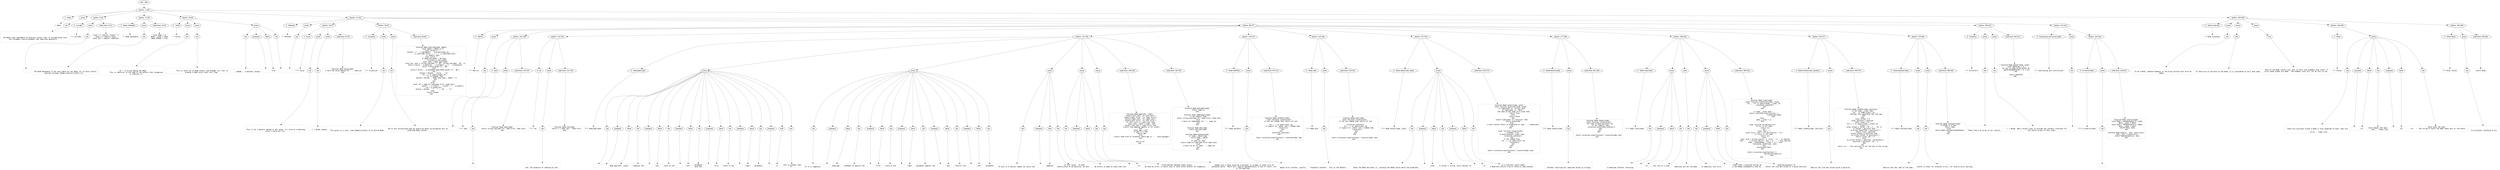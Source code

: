 digraph hierarchy {

node [fontname=Helvetica]
edge [style=dashed]

doc_0 [label="doc - 464"]


doc_0 -> { section_1}
{rank=same; section_1}

section_1 [label="section: 1-434"]


section_1 -> { header_2 prose_3 section_4 section_5 section_6 section_7 section_8}
{rank=same; header_2 prose_3 section_4 section_5 section_6 section_7 section_8}

header_2 [label="1 : Node"]

prose_3 [label="prose"]

section_4 [label="section: 8-16"]

section_5 [label="section: 17-28"]

section_6 [label="section: 29-40"]

section_7 [label="section: 41-412"]

section_8 [label="section: 435-454"]


header_2 -> leaf_9
leaf_9  [color=Gray,shape=rectangle,fontname=Inconsolata,label="* Node"]
prose_3 -> { raw_10}
{rank=same; raw_10}

raw_10 [label="raw"]


raw_10 -> leaf_11
leaf_11  [color=Gray,shape=rectangle,fontname=Inconsolata,label="


  The Node class implements an abstract syntax tree, in collaboration with
the [[Grammar class][/grammar] and lpeg more generally.  

"]
section_4 -> { header_12 prose_13 codeblock_14}
{rank=same; header_12 prose_13 codeblock_14}

header_12 [label="3 : includes"]

prose_13 [label="prose"]

codeblock_14 [label="code block 10-14"]


header_12 -> leaf_15
leaf_15  [color=Gray,shape=rectangle,fontname=Inconsolata,label="*** includes"]
prose_13 -> { raw_16}
{rank=same; raw_16}

raw_16 [label="raw"]


raw_16 -> leaf_17
leaf_17  [color=Gray,shape=rectangle,fontname=Inconsolata,label="
"]
codeblock_14 -> leaf_18
leaf_18  [color=Gray,shape=rectangle,fontname=Inconsolata,label="local s = require \"status\" ()
local a = require \"ansi\"
local dot = require \"node/dot\""]
section_5 -> { header_19 prose_20 codeblock_21}
{rank=same; header_19 prose_20 codeblock_21}

header_19 [label="2 : Node metatable"]

prose_20 [label="prose"]

codeblock_21 [label="code block 22-26"]


header_19 -> leaf_22
leaf_22  [color=Gray,shape=rectangle,fontname=Inconsolata,label="** Node metatable"]
prose_20 -> { raw_23}
{rank=same; raw_23}

raw_23 [label="raw"]


raw_23 -> leaf_24
leaf_24  [color=Gray,shape=rectangle,fontname=Inconsolata,label="

  The Node metatable is the root table for any Node, all of which should
subclass through [[Node:inherit()][httk://]].
"]
codeblock_21 -> leaf_25
leaf_25  [color=Gray,shape=rectangle,fontname=Inconsolata,label="local Node = {}
Node.__index = Node
Node.isNode = true"]
section_6 -> { header_26 prose_27 prose_28 prose_29}
{rank=same; header_26 prose_27 prose_28 prose_29}

header_26 [label="2 : Fields"]

prose_27 [label="prose"]

prose_28 [label="prose"]

prose_29 [label="prose"]


header_26 -> leaf_30
leaf_30  [color=Gray,shape=rectangle,fontname=Inconsolata,label="** Fields"]
prose_27 -> { raw_31}
{rank=same; raw_31}

raw_31 [label="raw"]


raw_31 -> leaf_32
leaf_32  [color=Gray,shape=rectangle,fontname=Inconsolata,label="

   - id :  A string naming the Node. 
           This is identical to the name of the pattern that recognizes
           or captures it.
"]
prose_28 -> { raw_33}
{rank=same; raw_33}

raw_33 [label="raw"]


raw_33 -> leaf_34
leaf_34  [color=Gray,shape=rectangle,fontname=Inconsolata,label="
           This is never set on Node itself, and Grammar will fail to
           produce a Node which lacks this flag. 
"]
prose_29 -> { raw_35 prespace_36 literal_37 raw_38}
{rank=same; raw_35 prespace_36 literal_37 raw_38}

raw_35 [label="raw"]

prespace_36 [label="prespace"]

literal_37 [label="literal"]

raw_38 [label="raw"]


raw_35 -> leaf_39
leaf_39  [color=Gray,shape=rectangle,fontname=Inconsolata,label="
   - isNode :  A boolean, always"]
prespace_36 -> leaf_40
leaf_40  [color=Gray,shape=rectangle,fontname=Inconsolata,label=" "]
literal_37 -> leaf_41
leaf_41  [color=Gray,shape=rectangle,fontname=Inconsolata,label="true"]
raw_38 -> leaf_42
leaf_42  [color=Gray,shape=rectangle,fontname=Inconsolata,label=".

"]
section_7 -> { header_43 prose_44 section_45 section_46 section_47 section_48 section_49}
{rank=same; header_43 prose_44 section_45 section_46 section_47 section_48 section_49}

header_43 [label="2 : Methods"]

prose_44 [label="prose"]

section_45 [label="section: 44-57"]

section_46 [label="section: 58-97"]

section_47 [label="section: 98-377"]

section_48 [label="section: 395-412"]

section_49 [label="section: 413-415"]


header_43 -> leaf_50
leaf_50  [color=Gray,shape=rectangle,fontname=Inconsolata,label="** Methods"]
prose_44 -> { raw_51}
{rank=same; raw_51}

raw_51 [label="raw"]


raw_51 -> leaf_52
leaf_52  [color=Gray,shape=rectangle,fontname=Inconsolata,label="

"]
section_45 -> { header_53 prose_54 prose_55 codeblock_56}
{rank=same; header_53 prose_54 prose_55 codeblock_56}

header_53 [label="4 : toLua"]

prose_54 [label="prose"]

prose_55 [label="prose"]

codeblock_56 [label="code block 51-55"]


header_53 -> leaf_57
leaf_57  [color=Gray,shape=rectangle,fontname=Inconsolata,label="**** toLua"]
prose_54 -> { raw_58}
{rank=same; raw_58}

raw_58 [label="raw"]


raw_58 -> leaf_59
leaf_59  [color=Gray,shape=rectangle,fontname=Inconsolata,label="

This is not a general method in any sense, it's here as a backstop
while I build out Clu. 
"]
prose_55 -> { raw_60}
{rank=same; raw_60}

raw_60 [label="raw"]


raw_60 -> leaf_61
leaf_61  [color=Gray,shape=rectangle,fontname=Inconsolata,label="
  - [ ] #todo remove
"]
codeblock_56 -> leaf_62
leaf_62  [color=Gray,shape=rectangle,fontname=Inconsolata,label="function Node.toLua(node)
  s:halt(\"No toLua method for \" .. node.id)
end"]
section_46 -> { header_63 prose_64 prose_65 codeblock_66}
{rank=same; header_63 prose_64 prose_65 codeblock_66}

header_63 [label="3 : Visualizer"]

prose_64 [label="prose"]

prose_65 [label="prose"]

codeblock_66 [label="code block 65-96"]


header_63 -> leaf_67
leaf_67  [color=Gray,shape=rectangle,fontname=Inconsolata,label="*** Visualizer"]
prose_64 -> { raw_68}
{rank=same; raw_68}

raw_68 [label="raw"]


raw_68 -> leaf_69
leaf_69  [color=Gray,shape=rectangle,fontname=Inconsolata,label="

This gives us a nice, tree-shaped printout of an entire Node.
"]
prose_65 -> { raw_70}
{rank=same; raw_70}

raw_70 [label="raw"]


raw_70 -> leaf_71
leaf_71  [color=Gray,shape=rectangle,fontname=Inconsolata,label="
We're less disciplined than we should be about up-assigning this to
inherited Node classes. 
"]
codeblock_66 -> leaf_72
leaf_72  [color=Gray,shape=rectangle,fontname=Inconsolata,label="function Node.toString(node, depth)
   local depth = depth or 0
   local phrase = \"\"
   phrase = (\"  \"):rep(depth) .. a.bright(node.id) .. \"    \"
      .. a.cyan(node.first) .. \"-\" .. a.cyan(node.last)
   if node[1] then
      local extra = \"    \"
      if Node.len(node) > 56 then
         --  Truncate in the middle
         local span = Node.span(node)
         local pre, post = string.sub(span, 1, 26), string.sub(span, -26, -1)
         extra = extra .. a.dim(pre) .. a.bright(\"………\") .. a.dim(post)
         extra = extra:gsub(\"\\n\", \"◼︎\")
      else
         extra = extra .. a.dim(Node.span(node):gsub(\"\\n\", \"◼︎\"))
      end
      phrase = phrase .. extra .. \"\\n\"
      for _,v in ipairs(node) do
         if (v.isNode) then
            phrase = phrase .. Node.toString(v, depth + 1)
         end
      end
   else
      local val = node.str:sub(node.first, node.last)
                          :gsub(\" \", a.clear() .. a.dim(\"_\") .. a.green())
      val = a.green(val)
      phrase = phrase .. \"    \" .. val  .. \"\\n\"
   end
   return phrase
end"]
section_47 -> { header_73 prose_74 section_75 section_76 section_77 section_78 section_79 section_80 section_81 section_82 section_83 section_84}
{rank=same; header_73 prose_74 section_75 section_76 section_77 section_78 section_79 section_80 section_81 section_82 section_83 section_84}

header_73 [label="3 : Metrics"]

prose_74 [label="prose"]

section_75 [label="section: 101-109"]

section_76 [label="section: 110-120"]

section_77 [label="section: 121-192"]

section_78 [label="section: 193-213"]

section_79 [label="section: 214-236"]

section_80 [label="section: 237-276"]

section_81 [label="section: 277-295"]

section_82 [label="section: 296-344"]

section_83 [label="section: 345-377"]

section_84 [label="section: 378-394"]


header_73 -> leaf_85
leaf_85  [color=Gray,shape=rectangle,fontname=Inconsolata,label="*** Metrics"]
prose_74 -> { raw_86}
{rank=same; raw_86}

raw_86 [label="raw"]


raw_86 -> leaf_87
leaf_87  [color=Gray,shape=rectangle,fontname=Inconsolata,label="

"]
section_75 -> { header_88 prose_89 codeblock_90}
{rank=same; header_88 prose_89 codeblock_90}

header_88 [label="4 : span"]

prose_89 [label="prose"]

codeblock_90 [label="code block 103-107"]


header_88 -> leaf_91
leaf_91  [color=Gray,shape=rectangle,fontname=Inconsolata,label="**** span"]
prose_89 -> { raw_92}
{rank=same; raw_92}

raw_92 [label="raw"]


raw_92 -> leaf_93
leaf_93  [color=Gray,shape=rectangle,fontname=Inconsolata,label="
"]
codeblock_90 -> leaf_94
leaf_94  [color=Gray,shape=rectangle,fontname=Inconsolata,label="function Node.span(node)
   return string.sub(node.str, node.first, node.last)
end"]
section_76 -> { header_95 prose_96 codeblock_97}
{rank=same; header_95 prose_96 codeblock_97}

header_95 [label="4 : len"]

prose_96 [label="prose"]

codeblock_97 [label="code block 114-118"]


header_95 -> leaf_98
leaf_98  [color=Gray,shape=rectangle,fontname=Inconsolata,label="**** len"]
prose_96 -> { raw_99}
{rank=same; raw_99}

raw_99 [label="raw"]


raw_99 -> leaf_100
leaf_100  [color=Gray,shape=rectangle,fontname=Inconsolata,label="

ahh, the pleasure of indexing by one. 
"]
codeblock_97 -> leaf_101
leaf_101  [color=Gray,shape=rectangle,fontname=Inconsolata,label="function Node.len(node)
    return 1 + node.last - node.first
end"]
section_77 -> { header_102 prose_103 prose_104 prose_105 prose_106 prose_107 codeblock_108 codeblock_109}
{rank=same; header_102 prose_103 prose_104 prose_105 prose_106 prose_107 codeblock_108 codeblock_109}

header_102 [label="4 : Node:gap(node)"]

prose_103 [label="prose"]

prose_104 [label="prose"]

prose_105 [label="prose"]

prose_106 [label="prose"]

prose_107 [label="prose"]

codeblock_108 [label="code block 140-160"]

codeblock_109 [label="code block 163-191"]


header_102 -> leaf_110
leaf_110  [color=Gray,shape=rectangle,fontname=Inconsolata,label="**** Node:gap(node)"]
prose_103 -> { raw_111 prespace_112 literal_113 raw_114 prespace_115 literal_116 raw_117 prespace_118 literal_119 raw_120 prespace_121 literal_122 raw_123 prespace_124 literal_125 raw_126 prespace_127 bold_128 raw_129}
{rank=same; raw_111 prespace_112 literal_113 raw_114 prespace_115 literal_116 raw_117 prespace_118 literal_119 raw_120 prespace_121 literal_122 raw_123 prespace_124 literal_125 raw_126 prespace_127 bold_128 raw_129}

raw_111 [label="raw"]

prespace_112 [label="prespace"]

literal_113 [label="literal"]

raw_114 [label="raw"]

prespace_115 [label="prespace"]

literal_116 [label="literal"]

raw_117 [label="raw"]

prespace_118 [label="prespace"]

literal_119 [label="literal"]

raw_120 [label="raw"]

prespace_121 [label="prespace"]

literal_122 [label="literal"]

raw_123 [label="raw"]

prespace_124 [label="prespace"]

literal_125 [label="literal"]

raw_126 [label="raw"]

prespace_127 [label="prespace"]

bold_128 [label="bold"]

raw_129 [label="raw"]


raw_111 -> leaf_130
leaf_130  [color=Gray,shape=rectangle,fontname=Inconsolata,label=""]
prespace_112 -> leaf_131
leaf_131  [color=Gray,shape=rectangle,fontname=Inconsolata,label=""]
literal_113 -> leaf_132
leaf_132  [color=Gray,shape=rectangle,fontname=Inconsolata,label="Node.gap(left, right)"]
raw_114 -> leaf_133
leaf_133  [color=Gray,shape=rectangle,fontname=Inconsolata,label=" compares the"]
prespace_115 -> leaf_134
leaf_134  [color=Gray,shape=rectangle,fontname=Inconsolata,label=" "]
literal_116 -> leaf_135
leaf_135  [color=Gray,shape=rectangle,fontname=Inconsolata,label="last"]
raw_117 -> leaf_136
leaf_136  [color=Gray,shape=rectangle,fontname=Inconsolata,label=" field of the"]
prespace_118 -> leaf_137
leaf_137  [color=Gray,shape=rectangle,fontname=Inconsolata,label=" "]
literal_119 -> leaf_138
leaf_138  [color=Gray,shape=rectangle,fontname=Inconsolata,label="left"]
raw_120 -> leaf_139
leaf_139  [color=Gray,shape=rectangle,fontname=Inconsolata,label=" parameter
with the"]
prespace_121 -> leaf_140
leaf_140  [color=Gray,shape=rectangle,fontname=Inconsolata,label=" "]
literal_122 -> leaf_141
leaf_141  [color=Gray,shape=rectangle,fontname=Inconsolata,label="first"]
raw_123 -> leaf_142
leaf_142  [color=Gray,shape=rectangle,fontname=Inconsolata,label=" field of the"]
prespace_124 -> leaf_143
leaf_143  [color=Gray,shape=rectangle,fontname=Inconsolata,label=" "]
literal_125 -> leaf_144
leaf_144  [color=Gray,shape=rectangle,fontname=Inconsolata,label="right"]
raw_126 -> leaf_145
leaf_145  [color=Gray,shape=rectangle,fontname=Inconsolata,label=" parameter,"]
prespace_127 -> leaf_146
leaf_146  [color=Gray,shape=rectangle,fontname=Inconsolata,label=" "]
bold_128 -> leaf_147
leaf_147  [color=Gray,shape=rectangle,fontname=Inconsolata,label="if"]
raw_129 -> leaf_148
leaf_148  [color=Gray,shape=rectangle,fontname=Inconsolata,label=" this is greater than
0. 
"]
prose_104 -> { raw_149 prespace_150 literal_151 raw_152 prespace_153 literal_154 raw_155 prespace_156 literal_157 raw_158 prespace_159 literal_160 raw_161 prespace_162 literal_163 raw_164}
{rank=same; raw_149 prespace_150 literal_151 raw_152 prespace_153 literal_154 raw_155 prespace_156 literal_157 raw_158 prespace_159 literal_160 raw_161 prespace_162 literal_163 raw_164}

raw_149 [label="raw"]

prespace_150 [label="prespace"]

literal_151 [label="literal"]

raw_152 [label="raw"]

prespace_153 [label="prespace"]

literal_154 [label="literal"]

raw_155 [label="raw"]

prespace_156 [label="prespace"]

literal_157 [label="literal"]

raw_158 [label="raw"]

prespace_159 [label="prespace"]

literal_160 [label="literal"]

raw_161 [label="raw"]

prespace_162 [label="prespace"]

literal_163 [label="literal"]

raw_164 [label="raw"]


raw_149 -> leaf_165
leaf_165  [color=Gray,shape=rectangle,fontname=Inconsolata,label="
If it is negative,"]
prespace_150 -> leaf_166
leaf_166  [color=Gray,shape=rectangle,fontname=Inconsolata,label=" "]
literal_151 -> leaf_167
leaf_167  [color=Gray,shape=rectangle,fontname=Inconsolata,label="Node.gap"]
raw_152 -> leaf_168
leaf_168  [color=Gray,shape=rectangle,fontname=Inconsolata,label=" attempts to measure the"]
prespace_153 -> leaf_169
leaf_169  [color=Gray,shape=rectangle,fontname=Inconsolata,label=" "]
literal_154 -> leaf_170
leaf_170  [color=Gray,shape=rectangle,fontname=Inconsolata,label="first"]
raw_155 -> leaf_171
leaf_171  [color=Gray,shape=rectangle,fontname=Inconsolata,label=" field of the"]
prespace_156 -> leaf_172
leaf_172  [color=Gray,shape=rectangle,fontname=Inconsolata,label=""]
literal_157 -> leaf_173
leaf_173  [color=Gray,shape=rectangle,fontname=Inconsolata,label="right"]
raw_158 -> leaf_174
leaf_174  [color=Gray,shape=rectangle,fontname=Inconsolata,label=" parameter against the"]
prespace_159 -> leaf_175
leaf_175  [color=Gray,shape=rectangle,fontname=Inconsolata,label=" "]
literal_160 -> leaf_176
leaf_176  [color=Gray,shape=rectangle,fontname=Inconsolata,label="last"]
raw_161 -> leaf_177
leaf_177  [color=Gray,shape=rectangle,fontname=Inconsolata,label=" field of the"]
prespace_162 -> leaf_178
leaf_178  [color=Gray,shape=rectangle,fontname=Inconsolata,label=" "]
literal_163 -> leaf_179
leaf_179  [color=Gray,shape=rectangle,fontname=Inconsolata,label="left"]
raw_164 -> leaf_180
leaf_180  [color=Gray,shape=rectangle,fontname=Inconsolata,label=" parameter.
"]
prose_105 -> { raw_181 prespace_182 bold_183 raw_184}
{rank=same; raw_181 prespace_182 bold_183 raw_184}

raw_181 [label="raw"]

prespace_182 [label="prespace"]

bold_183 [label="bold"]

raw_184 [label="raw"]


raw_181 -> leaf_185
leaf_185  [color=Gray,shape=rectangle,fontname=Inconsolata,label="
If this is a natural number we return the"]
prespace_182 -> leaf_186
leaf_186  [color=Gray,shape=rectangle,fontname=Inconsolata,label=" "]
bold_183 -> leaf_187
leaf_187  [color=Gray,shape=rectangle,fontname=Inconsolata,label="negation"]
raw_184 -> leaf_188
leaf_188  [color=Gray,shape=rectangle,fontname=Inconsolata,label=" of this value.  If both
should prove to be positive, we halt. 
"]
prose_106 -> { raw_189 prespace_190 literal_191 raw_192}
{rank=same; raw_189 prespace_190 literal_191 raw_192}

raw_189 [label="raw"]

prespace_190 [label="prespace"]

literal_191 [label="literal"]

raw_192 [label="raw"]


raw_189 -> leaf_193
leaf_193  [color=Gray,shape=rectangle,fontname=Inconsolata,label="
No effort is made to check that the"]
prespace_190 -> leaf_194
leaf_194  [color=Gray,shape=rectangle,fontname=Inconsolata,label=" "]
literal_191 -> leaf_195
leaf_195  [color=Gray,shape=rectangle,fontname=Inconsolata,label="str"]
raw_192 -> leaf_196
leaf_196  [color=Gray,shape=rectangle,fontname=Inconsolata,label=" field matches between nodes unless
we have an error, in which case it could prove helpful for diagnosis.  
"]
prose_107 -> { raw_197}
{rank=same; raw_197}

raw_197 [label="raw"]


raw_197 -> leaf_198
leaf_198  [color=Gray,shape=rectangle,fontname=Inconsolata,label="
Indeed such a check would be a disaster in streams or other sort of
piecewise parse.  Which will require implementation in and of itself, but
in the meantime...
"]
codeblock_108 -> leaf_199
leaf_199  [color=Gray,shape=rectangle,fontname=Inconsolata,label="function Node.gap(left, right)
  assert(left.last, \"no left.last\")
  assert(right.first, \"no right.first\")
  assert(right.last, \"no right.last\")
  assert(left.first, \"no left.first\")
  if left.first >= right.last then
    local left, right = right, left
  elseif left.last > right.first then
    s:halt(\"overlapping regions or str issue\")
  end
  local gap = left
  if gap >= 0 then
    return gap
  else
    s:halt(\"some kind of situation where gap is \" .. tostring(gap))
  end

  return nil 
end"]
codeblock_109 -> leaf_200
leaf_200  [color=Gray,shape=rectangle,fontname=Inconsolata,label="function Node.dotLabel(node)
  return node.id
end

function Node.toMarkdown(node)
  if not node[1] then
    return string.sub(node.str, node.first, node.last)
  else
    s:halt(\"no toMarkdown for \" .. node.id)
  end
end

function Node.dot(node)
  return dot.dot(node)
end

function Node.toValue(node)
  if node.__VALUE then
    return node.__VALUE
  end
  if node.str then
    return node.str:sub(node.first,node.last)
  else
    s:halt(\"no str on node \" .. node.id)
  end
end
"]
section_78 -> { header_201 prose_202 codeblock_203}
{rank=same; header_201 prose_202 codeblock_203}

header_201 [label="4 : Node.walkPost"]

prose_202 [label="prose"]

codeblock_203 [label="code block 197-212"]


header_201 -> leaf_204
leaf_204  [color=Gray,shape=rectangle,fontname=Inconsolata,label="**** Node.walkPost"]
prose_202 -> { raw_205}
{rank=same; raw_205}

raw_205 [label="raw"]


raw_205 -> leaf_206
leaf_206  [color=Gray,shape=rectangle,fontname=Inconsolata,label="

Depth-first iterator, postfix 
"]
codeblock_203 -> leaf_207
leaf_207  [color=Gray,shape=rectangle,fontname=Inconsolata,label="function Node.walkPost(node)
    local function traverse(ast)
        if not ast.isNode then return nil end

        for _, v in ipairs(ast) do
            if type(v) == 'table' and v.isNode then
              traverse(v)
            end
        end
        coroutine.yield(ast)
    end

    return coroutine.wrap(function() traverse(node) end)
end"]
section_79 -> { header_208 prose_209 codeblock_210}
{rank=same; header_208 prose_209 codeblock_210}

header_208 [label="4 : Node.walk"]

prose_209 [label="prose"]

codeblock_210 [label="code block 218-234"]


header_208 -> leaf_211
leaf_211  [color=Gray,shape=rectangle,fontname=Inconsolata,label="**** Node.walk"]
prose_209 -> { raw_212}
{rank=same; raw_212}

raw_212 [label="raw"]


raw_212 -> leaf_213
leaf_213  [color=Gray,shape=rectangle,fontname=Inconsolata,label="

Presearch iterator.  This is the default. 
"]
codeblock_210 -> leaf_214
leaf_214  [color=Gray,shape=rectangle,fontname=Inconsolata,label="function Node.walk(node)
  local function traverse(ast)
    if not ast.isNode then return nil end

    coroutine.yield(ast)
    for _, v in ipairs(ast) do
      if type(v) == 'table' and v.isNode then
        traverse(v)
      end
    end
  end

  return coroutine.wrap(function() traverse(node) end)
end
"]
section_80 -> { header_215 prose_216 codeblock_217}
{rank=same; header_215 prose_216 codeblock_217}

header_215 [label="4 : Node.select(node, pred)"]

prose_216 [label="prose"]

codeblock_217 [label="code block 243-274"]


header_215 -> leaf_218
leaf_218  [color=Gray,shape=rectangle,fontname=Inconsolata,label="**** Node.select(node, pred)"]
prose_216 -> { raw_219 prespace_220 literal_221 raw_222 prespace_223 literal_224 raw_225}
{rank=same; raw_219 prespace_220 literal_221 raw_222 prespace_223 literal_224 raw_225}

raw_219 [label="raw"]

prespace_220 [label="prespace"]

literal_221 [label="literal"]

raw_222 [label="raw"]

prespace_223 [label="prespace"]

literal_224 [label="literal"]

raw_225 [label="raw"]


raw_219 -> leaf_226
leaf_226  [color=Gray,shape=rectangle,fontname=Inconsolata,label="

  Takes the Node and walks it, yielding the Nodes which match the predicate."]
prespace_220 -> leaf_227
leaf_227  [color=Gray,shape=rectangle,fontname=Inconsolata,label=""]
literal_221 -> leaf_228
leaf_228  [color=Gray,shape=rectangle,fontname=Inconsolata,label="pred"]
raw_222 -> leaf_229
leaf_229  [color=Gray,shape=rectangle,fontname=Inconsolata,label=" is either a string, which matches to"]
prespace_223 -> leaf_230
leaf_230  [color=Gray,shape=rectangle,fontname=Inconsolata,label=" "]
literal_224 -> leaf_231
leaf_231  [color=Gray,shape=rectangle,fontname=Inconsolata,label="id"]
raw_225 -> leaf_232
leaf_232  [color=Gray,shape=rectangle,fontname=Inconsolata,label=", or a function, which takes
a Node and returns true or false on some premise. 
"]
codeblock_217 -> leaf_233
leaf_233  [color=Gray,shape=rectangle,fontname=Inconsolata,label="function Node.select(node, pred)
   local function qualifies(node, pred)
      if type(pred) == 'string' then
         if type(node) == 'table' 
          and node.id and node.id == pred then
            return true
         else
            return false
         end
      elseif type(pred) == 'function' then
         return pred(node)
      else
         s:halt(\"cannot select on predicate of type \" .. type(pred))
      end
   end

   local function traverse(ast)
      -- breadth first
      if qualifies(ast, pred) then
         coroutine.yield(ast)
      end
      if ast.isNode then
         for _, v in ipairs(ast) do
            traverse(v)
         end
      end
   end

   return coroutine.wrap(function() traverse(node) end)
end"]
section_81 -> { header_234 prose_235 codeblock_236}
{rank=same; header_234 prose_235 codeblock_236}

header_234 [label="4 : Node.tokens(node)"]

prose_235 [label="prose"]

codeblock_236 [label="code block 281-293"]


header_234 -> leaf_237
leaf_237  [color=Gray,shape=rectangle,fontname=Inconsolata,label="**** Node.tokens(node)"]
prose_235 -> { raw_238}
{rank=same; raw_238}

raw_238 [label="raw"]


raw_238 -> leaf_239
leaf_239  [color=Gray,shape=rectangle,fontname=Inconsolata,label="

  Iterator returning all captured values as strings.
"]
codeblock_236 -> leaf_240
leaf_240  [color=Gray,shape=rectangle,fontname=Inconsolata,label="function Node.tokens(node)
  local function traverse(ast)
    for node in Node.walk(ast) do
      if not node[1] then
        coroutine.yield(node:toValue())
      end
    end
  end

  return coroutine.wrap(function() traverse(node) end)
end  "]
section_82 -> { header_241 prose_242 prose_243 prose_244 codeblock_245}
{rank=same; header_241 prose_242 prose_243 prose_244 codeblock_245}

header_241 [label="4 : Node.lines(node)"]

prose_242 [label="prose"]

prose_243 [label="prose"]

prose_244 [label="prose"]

codeblock_245 [label="code block 306-343"]


header_241 -> leaf_246
leaf_246  [color=Gray,shape=rectangle,fontname=Inconsolata,label="**** Node.lines(node)"]
prose_242 -> { raw_247 prespace_248 literal_249 raw_250}
{rank=same; raw_247 prespace_248 literal_249 raw_250}

raw_247 [label="raw"]

prespace_248 [label="prespace"]

literal_249 [label="literal"]

raw_250 [label="raw"]


raw_247 -> leaf_251
leaf_251  [color=Gray,shape=rectangle,fontname=Inconsolata,label="

A memoized iterator returning"]
prespace_248 -> leaf_252
leaf_252  [color=Gray,shape=rectangle,fontname=Inconsolata,label=" "]
literal_249 -> leaf_253
leaf_253  [color=Gray,shape=rectangle,fontname=Inconsolata,label="str"]
raw_250 -> leaf_254
leaf_254  [color=Gray,shape=rectangle,fontname=Inconsolata,label=" one line at a time. 
"]
prose_243 -> { raw_255}
{rank=same; raw_255}

raw_255 [label="raw"]


raw_255 -> leaf_256
leaf_256  [color=Gray,shape=rectangle,fontname=Inconsolata,label="
Newlines are not included.
"]
prose_244 -> { raw_257 prespace_258 literal_259 raw_260}
{rank=same; raw_257 prespace_258 literal_259 raw_260}

raw_257 [label="raw"]

prespace_258 [label="prespace"]

literal_259 [label="literal"]

raw_260 [label="raw"]


raw_257 -> leaf_261
leaf_261  [color=Gray,shape=rectangle,fontname=Inconsolata,label="
In addition, the first"]
prespace_258 -> leaf_262
leaf_262  [color=Gray,shape=rectangle,fontname=Inconsolata,label=" "]
literal_259 -> leaf_263
leaf_263  [color=Gray,shape=rectangle,fontname=Inconsolata,label="node:lines() traversal builds up
a sourcemap subsequently used by "]
raw_260 -> leaf_264
leaf_264  [color=Gray,shape=rectangle,fontname=Inconsolata,label="node:atLine(pos)= to
return the line and column of a given position.
"]
codeblock_245 -> leaf_265
leaf_265  [color=Gray,shape=rectangle,fontname=Inconsolata,label="function Node.lines(node)
  local function yieldLines(node, linum)
     for _, str in ipairs(node.__lines) do
        coroutine.yield(str)
      end
  end

  if node.__lines then
     return coroutine.wrap(function ()
                              yieldLines(node) 
                           end)
  else 
     node.__lines = {}
  end

  local function buildLines(str)
      if str == nil then
        return nil
      end
      local rest = \"\"
      local first, last = string.find(str, \"\\n\")
      if first == nil then 
        return nil
      else
        local line = string.sub(str, 1, first - 1) -- no newline
        rest       = string.sub(str, last + 1)    -- skip newline
        node.__lines[#node.__lines + 1] = line
        coroutine.yield(line, rest)
      end
      buildLines(rest)
  end

  return coroutine.wrap(function () 
                           buildLines(node.str) 
                        end)
end"]
section_83 -> { header_266 prose_267 codeblock_268}
{rank=same; header_266 prose_267 codeblock_268}

header_266 [label="4 : Node.linePos(node, position)"]

prose_267 [label="prose"]

codeblock_268 [label="code block 349-375"]


header_266 -> leaf_269
leaf_269  [color=Gray,shape=rectangle,fontname=Inconsolata,label="**** Node.linePos(node, position)"]
prose_267 -> { raw_270}
{rank=same; raw_270}

raw_270 [label="raw"]


raw_270 -> leaf_271
leaf_271  [color=Gray,shape=rectangle,fontname=Inconsolata,label="

Returns the line and column given a position. 
"]
codeblock_268 -> leaf_272
leaf_272  [color=Gray,shape=rectangle,fontname=Inconsolata,label="function Node.linePos(node, position)
   if not node.__lines then
      for _ in node:lines() do
        -- nothing, this generates the line map
      end
   end
   local offset = 0
   local position = position
   local linum = nil
   for i, v in ipairs(node.__lines) do
       linum = i
       local offset = offset + #v + 1 -- for nl
       if offset > position then
          io.write(\"newoffset > position\\n\")
          return linum, position
       elseif offset == position then
          io.write(\"offset == position\\n\")
          return linum, (#v + 1)
       else
          io.write(\"offset < position, iterating\\n\")
          position = position - #v - 1
       end
   end
   return nil -- this position is off the end of the string
end"]
section_84 -> { header_273 prose_274 prose_275 codeblock_276}
{rank=same; header_273 prose_274 prose_275 codeblock_276}

header_273 [label="4 : Node.lastLeaf(node)"]

prose_274 [label="prose"]

prose_275 [label="prose"]

codeblock_276 [label="code block 384-392"]


header_273 -> leaf_277
leaf_277  [color=Gray,shape=rectangle,fontname=Inconsolata,label="**** Node.lastLeaf(node)"]
prose_274 -> { raw_278}
{rank=same; raw_278}

raw_278 [label="raw"]


raw_278 -> leaf_279
leaf_279  [color=Gray,shape=rectangle,fontname=Inconsolata,label="

Returns the last leaf of the node.
"]
prose_275 -> { raw_280}
{rank=same; raw_280}

raw_280 [label="raw"]


raw_280 -> leaf_281
leaf_281  [color=Gray,shape=rectangle,fontname=Inconsolata,label="
Useful to check for terminal errors, for stop-on-error parsing. 
"]
codeblock_276 -> leaf_282
leaf_282  [color=Gray,shape=rectangle,fontname=Inconsolata,label="function Node.lastLeaf(node)
  if #node == 0 then 
    return node
  else
    return Node.lastLeaf(node[#node])
  end
end"]
section_48 -> { header_283 prose_284 prose_285 codeblock_286}
{rank=same; header_283 prose_284 prose_285 codeblock_286}

header_283 [label="3 : Collectors"]

prose_284 [label="prose"]

prose_285 [label="prose"]

codeblock_286 [label="code block 402-411"]


header_283 -> leaf_287
leaf_287  [color=Gray,shape=rectangle,fontname=Inconsolata,label="*** Collectors"]
prose_284 -> { raw_288}
{rank=same; raw_288}

raw_288 [label="raw"]


raw_288 -> leaf_289
leaf_289  [color=Gray,shape=rectangle,fontname=Inconsolata,label="

These return an array of all results. 
"]
prose_285 -> { raw_290}
{rank=same; raw_290}

raw_290 [label="raw"]


raw_290 -> leaf_291
leaf_291  [color=Gray,shape=rectangle,fontname=Inconsolata,label="
- [ ] #todo  Add a Forest class to provide the iterator interface for
             the return arrays of this class.
"]
codeblock_286 -> leaf_292
leaf_292  [color=Gray,shape=rectangle,fontname=Inconsolata,label="function Node.gather(node, pred)
  local gathered = {}
  for ast in node:select(pred) do
    gathered[#gathered + 1] = ast
  end
  
  return gathered
end"]
section_49 -> { header_293 prose_294 section_295}
{rank=same; header_293 prose_294 section_295}

header_293 [label="3 : Subclassing and construction"]

prose_294 [label="prose"]

section_295 [label="section: 416-434"]


header_293 -> leaf_296
leaf_296  [color=Gray,shape=rectangle,fontname=Inconsolata,label="*** Subclassing and construction"]
prose_294 -> { raw_297}
{rank=same; raw_297}

raw_297 [label="raw"]


raw_297 -> leaf_298
leaf_298  [color=Gray,shape=rectangle,fontname=Inconsolata,label="

"]
section_295 -> { header_299 prose_300 codeblock_301}
{rank=same; header_299 prose_300 codeblock_301}

header_299 [label="4 : N.inherit(node)"]

prose_300 [label="prose"]

codeblock_301 [label="code block 418-432"]


header_299 -> leaf_302
leaf_302  [color=Gray,shape=rectangle,fontname=Inconsolata,label="**** N.inherit(node)"]
prose_300 -> { raw_303}
{rank=same; raw_303}

raw_303 [label="raw"]


raw_303 -> leaf_304
leaf_304  [color=Gray,shape=rectangle,fontname=Inconsolata,label="
"]
codeblock_301 -> leaf_305
leaf_305  [color=Gray,shape=rectangle,fontname=Inconsolata,label="function Node.inherit(node)
  local Meta = setmetatable({}, node)
  Meta.__index = Meta
  local meta = setmetatable({}, Meta)
  meta.__index = meta
  return Meta, meta
end

function Node.export(_, mod, constructor)
  mod.__call = constructor
  return setmetatable({}, mod)
end
"]
section_8 -> { header_306 prose_307 prose_308 prose_309 section_310 section_311}
{rank=same; header_306 prose_307 prose_308 prose_309 section_310 section_311}

header_306 [label="2 : Node Instances"]

prose_307 [label="prose"]

prose_308 [label="prose"]

prose_309 [label="prose"]

section_310 [label="section: 446-454"]

section_311 [label="section: 455-464"]


header_306 -> leaf_312
leaf_312  [color=Gray,shape=rectangle,fontname=Inconsolata,label="** Node Instances"]
prose_307 -> { raw_313}
{rank=same; raw_313}

raw_313 [label="raw"]


raw_313 -> leaf_314
leaf_314  [color=Gray,shape=rectangle,fontname=Inconsolata,label="

  To be a Node, indexed elements of the Array portion must also be 
Nodes. 
"]
prose_308 -> { raw_315}
{rank=same; raw_315}

raw_315 [label="raw"]


raw_315 -> leaf_316
leaf_316  [color=Gray,shape=rectangle,fontname=Inconsolata,label="
If there are no children of the Node, it is considered to be a leaf node.
"]
prose_309 -> { raw_317}
{rank=same; raw_317}

raw_317 [label="raw"]


raw_317 -> leaf_318
leaf_318  [color=Gray,shape=rectangle,fontname=Inconsolata,label="
Most of the Node library will fail to halt, and probably blow stack, if
cyclic Node graphs are made.  The Grammar class will not do this to you. 

"]
section_310 -> { header_319 prose_320}
{rank=same; header_319 prose_320}

header_319 [label="3 : Fields"]

prose_320 [label="prose"]


header_319 -> leaf_321
leaf_321  [color=Gray,shape=rectangle,fontname=Inconsolata,label="*** Fields"]
prose_320 -> { raw_322 prespace_323 literal_324 raw_325 prespace_326 literal_327 raw_328}
{rank=same; raw_322 prespace_323 literal_324 raw_325 prespace_326 literal_327 raw_328}

raw_322 [label="raw"]

prespace_323 [label="prespace"]

literal_324 [label="literal"]

raw_325 [label="raw"]

prespace_326 [label="prespace"]

literal_327 [label="literal"]

raw_328 [label="raw"]


raw_322 -> leaf_329
leaf_329  [color=Gray,shape=rectangle,fontname=Inconsolata,label="

  There are invariant fields a Node is also expected to have, they are:
 
  - first :  Index into"]
prespace_323 -> leaf_330
leaf_330  [color=Gray,shape=rectangle,fontname=Inconsolata,label=" "]
literal_324 -> leaf_331
leaf_331  [color=Gray,shape=rectangle,fontname=Inconsolata,label="str"]
raw_325 -> leaf_332
leaf_332  [color=Gray,shape=rectangle,fontname=Inconsolata,label=" which begins the span.
  - last  :  Index into"]
prespace_326 -> leaf_333
leaf_333  [color=Gray,shape=rectangle,fontname=Inconsolata,label=" "]
literal_327 -> leaf_334
leaf_334  [color=Gray,shape=rectangle,fontname=Inconsolata,label="str"]
raw_328 -> leaf_335
leaf_335  [color=Gray,shape=rectangle,fontname=Inconsolata,label=" which ends the span.
  - str   :  The string of which the Node spans part or the whole.

"]
section_311 -> { header_336 prose_337 codeblock_338}
{rank=same; header_336 prose_337 codeblock_338}

header_336 [label="3 : Other fields"]

prose_337 [label="prose"]

codeblock_338 [label="code block 459-461"]


header_336 -> leaf_339
leaf_339  [color=Gray,shape=rectangle,fontname=Inconsolata,label="*** Other fields"]
prose_337 -> { raw_340}
{rank=same; raw_340}

raw_340 [label="raw"]


raw_340 -> leaf_341
leaf_341  [color=Gray,shape=rectangle,fontname=Inconsolata,label="

  In principle, anything at all. 
"]
codeblock_338 -> leaf_342
leaf_342  [color=Gray,shape=rectangle,fontname=Inconsolata,label="return Node"]

}
